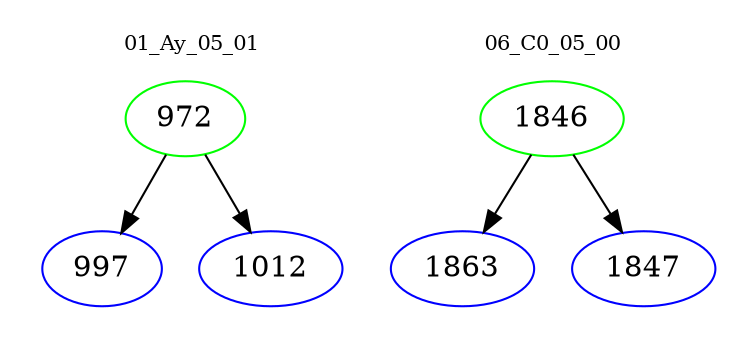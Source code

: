 digraph{
subgraph cluster_0 {
color = white
label = "01_Ay_05_01";
fontsize=10;
T0_972 [label="972", color="green"]
T0_972 -> T0_997 [color="black"]
T0_997 [label="997", color="blue"]
T0_972 -> T0_1012 [color="black"]
T0_1012 [label="1012", color="blue"]
}
subgraph cluster_1 {
color = white
label = "06_C0_05_00";
fontsize=10;
T1_1846 [label="1846", color="green"]
T1_1846 -> T1_1863 [color="black"]
T1_1863 [label="1863", color="blue"]
T1_1846 -> T1_1847 [color="black"]
T1_1847 [label="1847", color="blue"]
}
}
